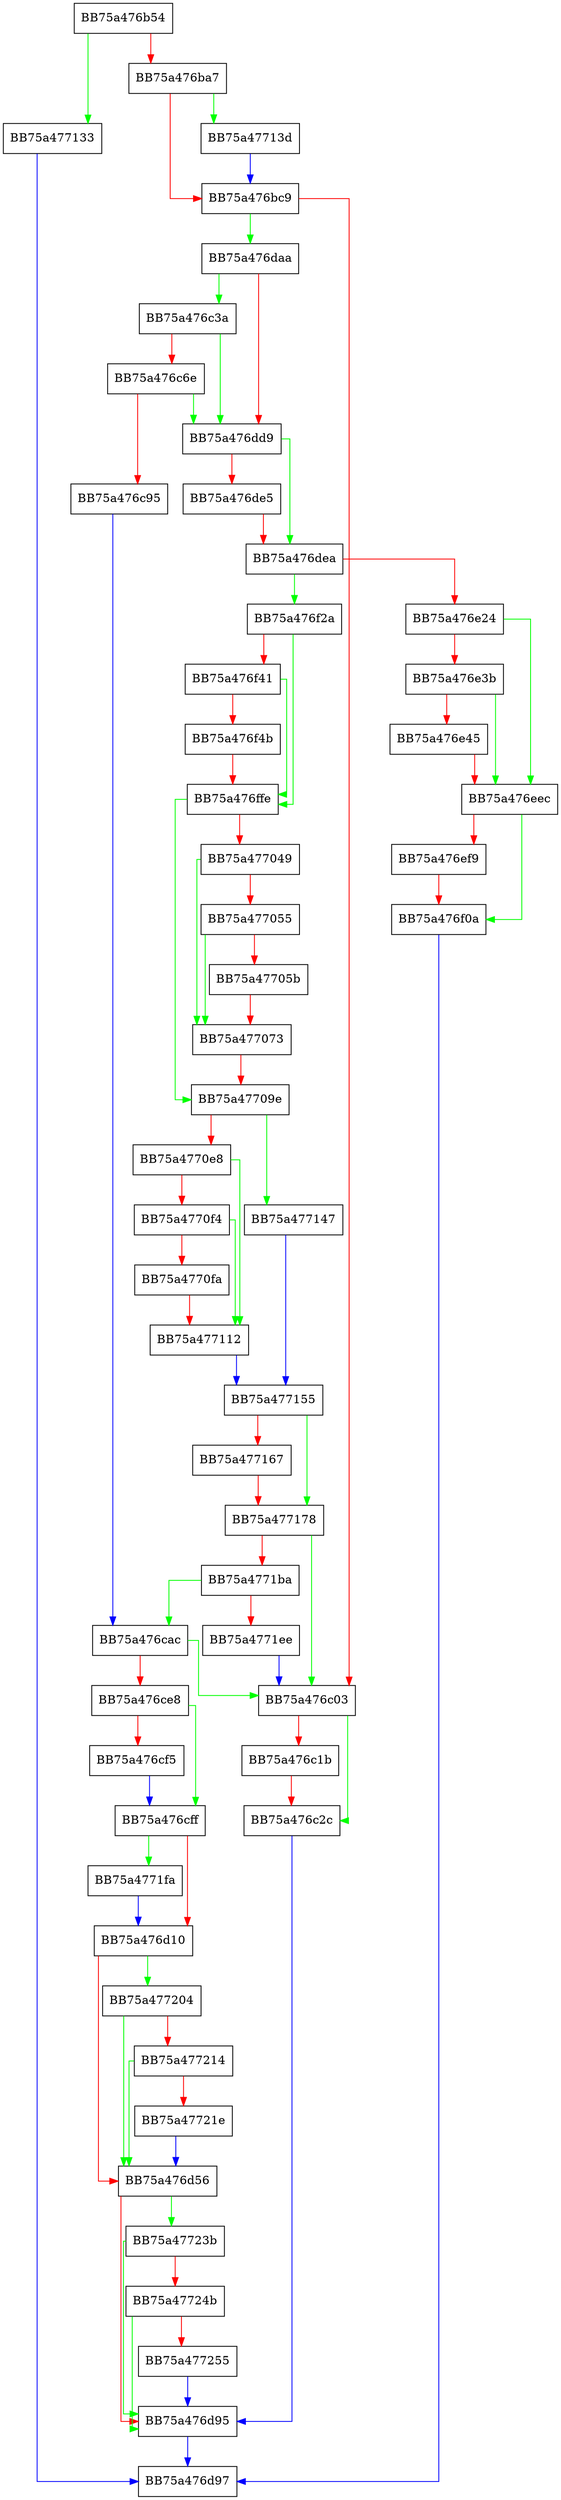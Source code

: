 digraph vdll_receiver {
  node [shape="box"];
  graph [splines=ortho];
  BB75a476b54 -> BB75a477133 [color="green"];
  BB75a476b54 -> BB75a476ba7 [color="red"];
  BB75a476ba7 -> BB75a47713d [color="green"];
  BB75a476ba7 -> BB75a476bc9 [color="red"];
  BB75a476bc9 -> BB75a476daa [color="green"];
  BB75a476bc9 -> BB75a476c03 [color="red"];
  BB75a476c03 -> BB75a476c2c [color="green"];
  BB75a476c03 -> BB75a476c1b [color="red"];
  BB75a476c1b -> BB75a476c2c [color="red"];
  BB75a476c2c -> BB75a476d95 [color="blue"];
  BB75a476c3a -> BB75a476dd9 [color="green"];
  BB75a476c3a -> BB75a476c6e [color="red"];
  BB75a476c6e -> BB75a476dd9 [color="green"];
  BB75a476c6e -> BB75a476c95 [color="red"];
  BB75a476c95 -> BB75a476cac [color="blue"];
  BB75a476cac -> BB75a476c03 [color="green"];
  BB75a476cac -> BB75a476ce8 [color="red"];
  BB75a476ce8 -> BB75a476cff [color="green"];
  BB75a476ce8 -> BB75a476cf5 [color="red"];
  BB75a476cf5 -> BB75a476cff [color="blue"];
  BB75a476cff -> BB75a4771fa [color="green"];
  BB75a476cff -> BB75a476d10 [color="red"];
  BB75a476d10 -> BB75a477204 [color="green"];
  BB75a476d10 -> BB75a476d56 [color="red"];
  BB75a476d56 -> BB75a47723b [color="green"];
  BB75a476d56 -> BB75a476d95 [color="red"];
  BB75a476d95 -> BB75a476d97 [color="blue"];
  BB75a476daa -> BB75a476c3a [color="green"];
  BB75a476daa -> BB75a476dd9 [color="red"];
  BB75a476dd9 -> BB75a476dea [color="green"];
  BB75a476dd9 -> BB75a476de5 [color="red"];
  BB75a476de5 -> BB75a476dea [color="red"];
  BB75a476dea -> BB75a476f2a [color="green"];
  BB75a476dea -> BB75a476e24 [color="red"];
  BB75a476e24 -> BB75a476eec [color="green"];
  BB75a476e24 -> BB75a476e3b [color="red"];
  BB75a476e3b -> BB75a476eec [color="green"];
  BB75a476e3b -> BB75a476e45 [color="red"];
  BB75a476e45 -> BB75a476eec [color="red"];
  BB75a476eec -> BB75a476f0a [color="green"];
  BB75a476eec -> BB75a476ef9 [color="red"];
  BB75a476ef9 -> BB75a476f0a [color="red"];
  BB75a476f0a -> BB75a476d97 [color="blue"];
  BB75a476f2a -> BB75a476ffe [color="green"];
  BB75a476f2a -> BB75a476f41 [color="red"];
  BB75a476f41 -> BB75a476ffe [color="green"];
  BB75a476f41 -> BB75a476f4b [color="red"];
  BB75a476f4b -> BB75a476ffe [color="red"];
  BB75a476ffe -> BB75a47709e [color="green"];
  BB75a476ffe -> BB75a477049 [color="red"];
  BB75a477049 -> BB75a477073 [color="green"];
  BB75a477049 -> BB75a477055 [color="red"];
  BB75a477055 -> BB75a477073 [color="green"];
  BB75a477055 -> BB75a47705b [color="red"];
  BB75a47705b -> BB75a477073 [color="red"];
  BB75a477073 -> BB75a47709e [color="red"];
  BB75a47709e -> BB75a477147 [color="green"];
  BB75a47709e -> BB75a4770e8 [color="red"];
  BB75a4770e8 -> BB75a477112 [color="green"];
  BB75a4770e8 -> BB75a4770f4 [color="red"];
  BB75a4770f4 -> BB75a477112 [color="green"];
  BB75a4770f4 -> BB75a4770fa [color="red"];
  BB75a4770fa -> BB75a477112 [color="red"];
  BB75a477112 -> BB75a477155 [color="blue"];
  BB75a477133 -> BB75a476d97 [color="blue"];
  BB75a47713d -> BB75a476bc9 [color="blue"];
  BB75a477147 -> BB75a477155 [color="blue"];
  BB75a477155 -> BB75a477178 [color="green"];
  BB75a477155 -> BB75a477167 [color="red"];
  BB75a477167 -> BB75a477178 [color="red"];
  BB75a477178 -> BB75a476c03 [color="green"];
  BB75a477178 -> BB75a4771ba [color="red"];
  BB75a4771ba -> BB75a476cac [color="green"];
  BB75a4771ba -> BB75a4771ee [color="red"];
  BB75a4771ee -> BB75a476c03 [color="blue"];
  BB75a4771fa -> BB75a476d10 [color="blue"];
  BB75a477204 -> BB75a476d56 [color="green"];
  BB75a477204 -> BB75a477214 [color="red"];
  BB75a477214 -> BB75a476d56 [color="green"];
  BB75a477214 -> BB75a47721e [color="red"];
  BB75a47721e -> BB75a476d56 [color="blue"];
  BB75a47723b -> BB75a476d95 [color="green"];
  BB75a47723b -> BB75a47724b [color="red"];
  BB75a47724b -> BB75a476d95 [color="green"];
  BB75a47724b -> BB75a477255 [color="red"];
  BB75a477255 -> BB75a476d95 [color="blue"];
}